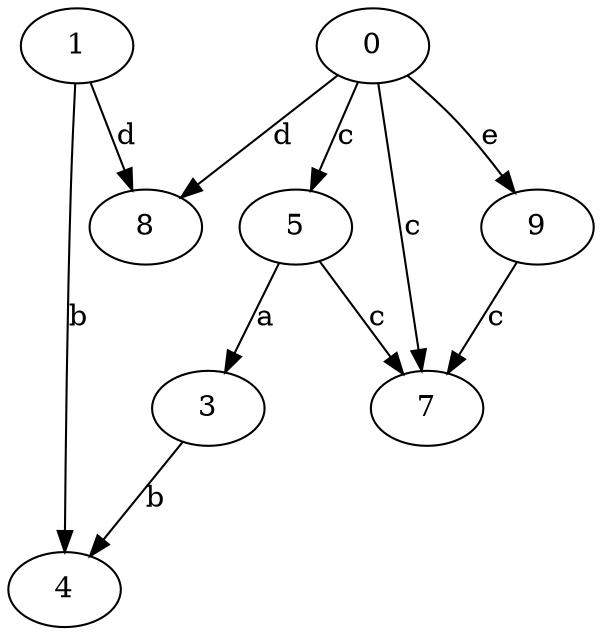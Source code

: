 strict digraph  {
1;
3;
4;
0;
5;
7;
8;
9;
1 -> 4  [label=b];
1 -> 8  [label=d];
3 -> 4  [label=b];
0 -> 5  [label=c];
0 -> 7  [label=c];
0 -> 8  [label=d];
0 -> 9  [label=e];
5 -> 3  [label=a];
5 -> 7  [label=c];
9 -> 7  [label=c];
}
